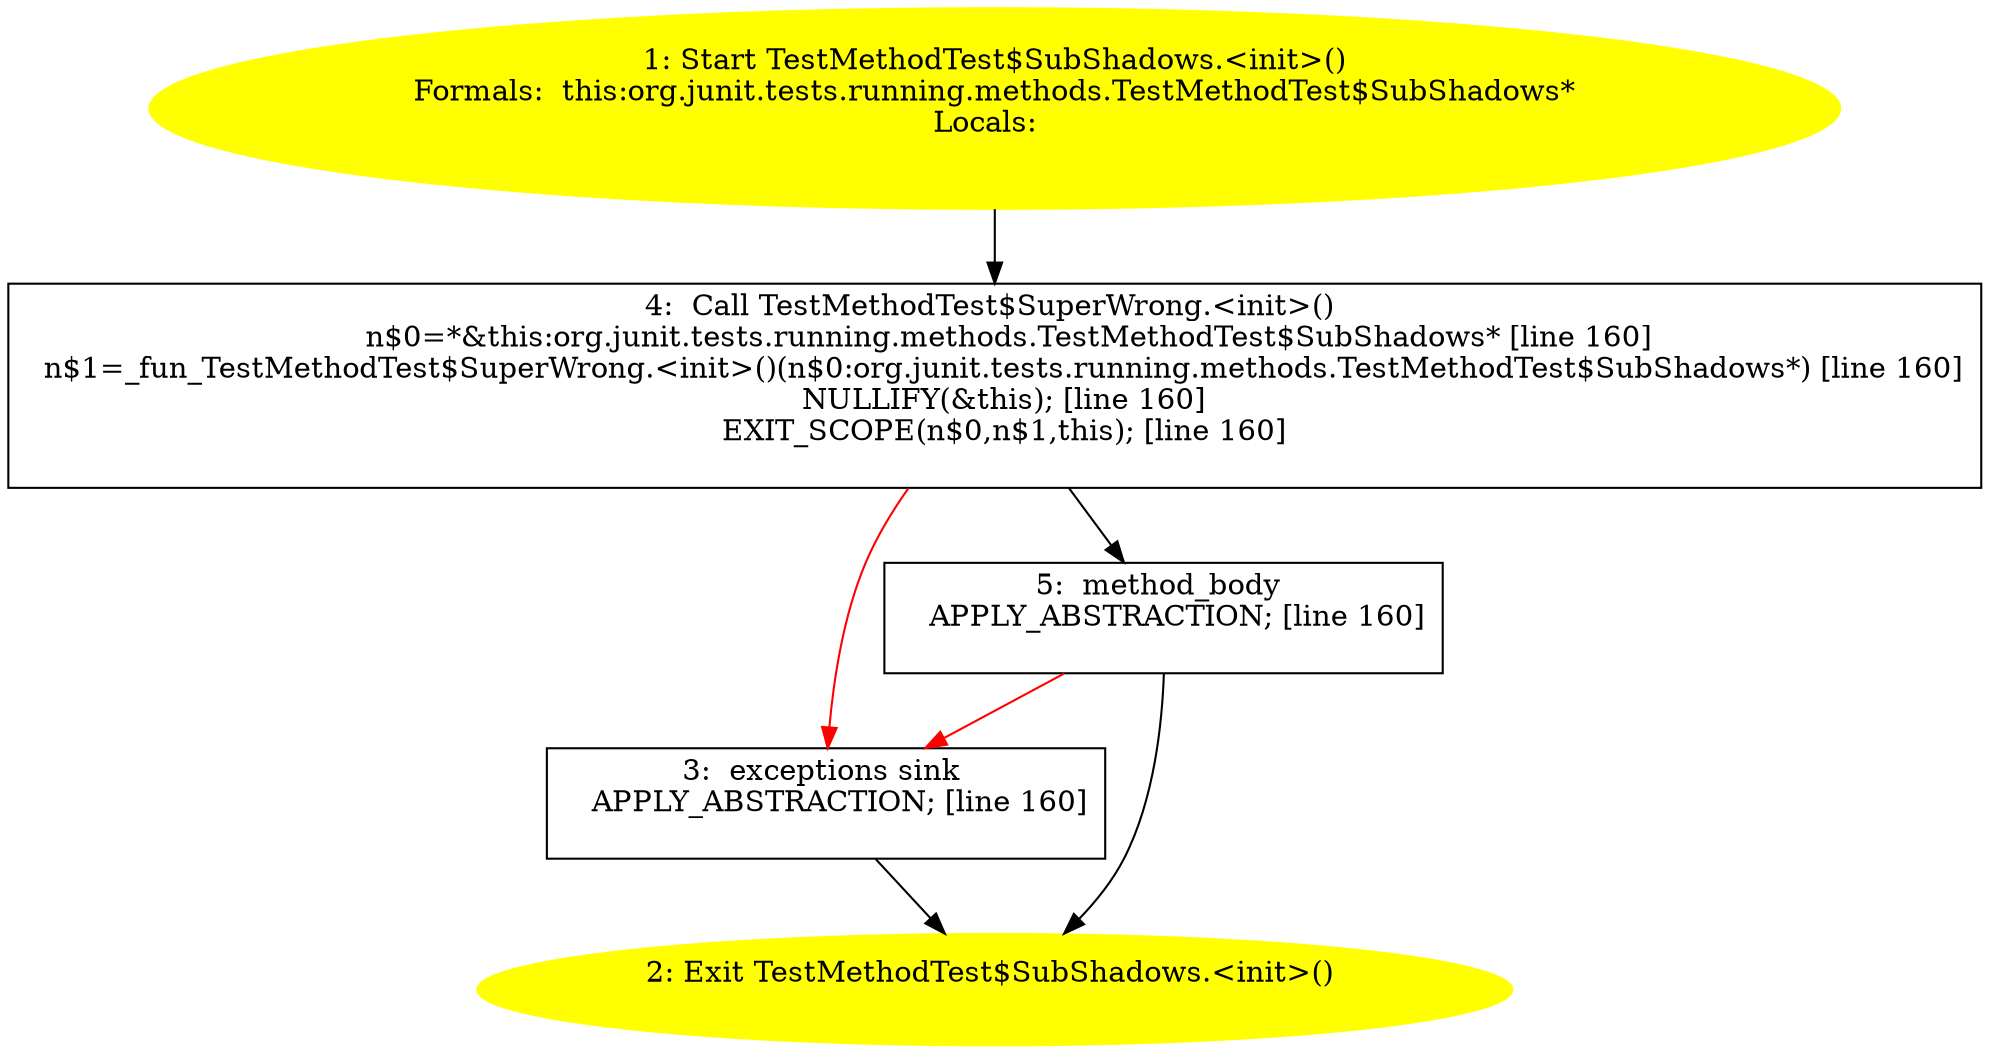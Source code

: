 /* @generated */
digraph cfg {
"org.junit.tests.running.methods.TestMethodTest$SubShadows.<init>().1c0e12d49e49053772b38e82921c7978_1" [label="1: Start TestMethodTest$SubShadows.<init>()\nFormals:  this:org.junit.tests.running.methods.TestMethodTest$SubShadows*\nLocals:  \n  " color=yellow style=filled]
	

	 "org.junit.tests.running.methods.TestMethodTest$SubShadows.<init>().1c0e12d49e49053772b38e82921c7978_1" -> "org.junit.tests.running.methods.TestMethodTest$SubShadows.<init>().1c0e12d49e49053772b38e82921c7978_4" ;
"org.junit.tests.running.methods.TestMethodTest$SubShadows.<init>().1c0e12d49e49053772b38e82921c7978_2" [label="2: Exit TestMethodTest$SubShadows.<init>() \n  " color=yellow style=filled]
	

"org.junit.tests.running.methods.TestMethodTest$SubShadows.<init>().1c0e12d49e49053772b38e82921c7978_3" [label="3:  exceptions sink \n   APPLY_ABSTRACTION; [line 160]\n " shape="box"]
	

	 "org.junit.tests.running.methods.TestMethodTest$SubShadows.<init>().1c0e12d49e49053772b38e82921c7978_3" -> "org.junit.tests.running.methods.TestMethodTest$SubShadows.<init>().1c0e12d49e49053772b38e82921c7978_2" ;
"org.junit.tests.running.methods.TestMethodTest$SubShadows.<init>().1c0e12d49e49053772b38e82921c7978_4" [label="4:  Call TestMethodTest$SuperWrong.<init>() \n   n$0=*&this:org.junit.tests.running.methods.TestMethodTest$SubShadows* [line 160]\n  n$1=_fun_TestMethodTest$SuperWrong.<init>()(n$0:org.junit.tests.running.methods.TestMethodTest$SubShadows*) [line 160]\n  NULLIFY(&this); [line 160]\n  EXIT_SCOPE(n$0,n$1,this); [line 160]\n " shape="box"]
	

	 "org.junit.tests.running.methods.TestMethodTest$SubShadows.<init>().1c0e12d49e49053772b38e82921c7978_4" -> "org.junit.tests.running.methods.TestMethodTest$SubShadows.<init>().1c0e12d49e49053772b38e82921c7978_5" ;
	 "org.junit.tests.running.methods.TestMethodTest$SubShadows.<init>().1c0e12d49e49053772b38e82921c7978_4" -> "org.junit.tests.running.methods.TestMethodTest$SubShadows.<init>().1c0e12d49e49053772b38e82921c7978_3" [color="red" ];
"org.junit.tests.running.methods.TestMethodTest$SubShadows.<init>().1c0e12d49e49053772b38e82921c7978_5" [label="5:  method_body \n   APPLY_ABSTRACTION; [line 160]\n " shape="box"]
	

	 "org.junit.tests.running.methods.TestMethodTest$SubShadows.<init>().1c0e12d49e49053772b38e82921c7978_5" -> "org.junit.tests.running.methods.TestMethodTest$SubShadows.<init>().1c0e12d49e49053772b38e82921c7978_2" ;
	 "org.junit.tests.running.methods.TestMethodTest$SubShadows.<init>().1c0e12d49e49053772b38e82921c7978_5" -> "org.junit.tests.running.methods.TestMethodTest$SubShadows.<init>().1c0e12d49e49053772b38e82921c7978_3" [color="red" ];
}

